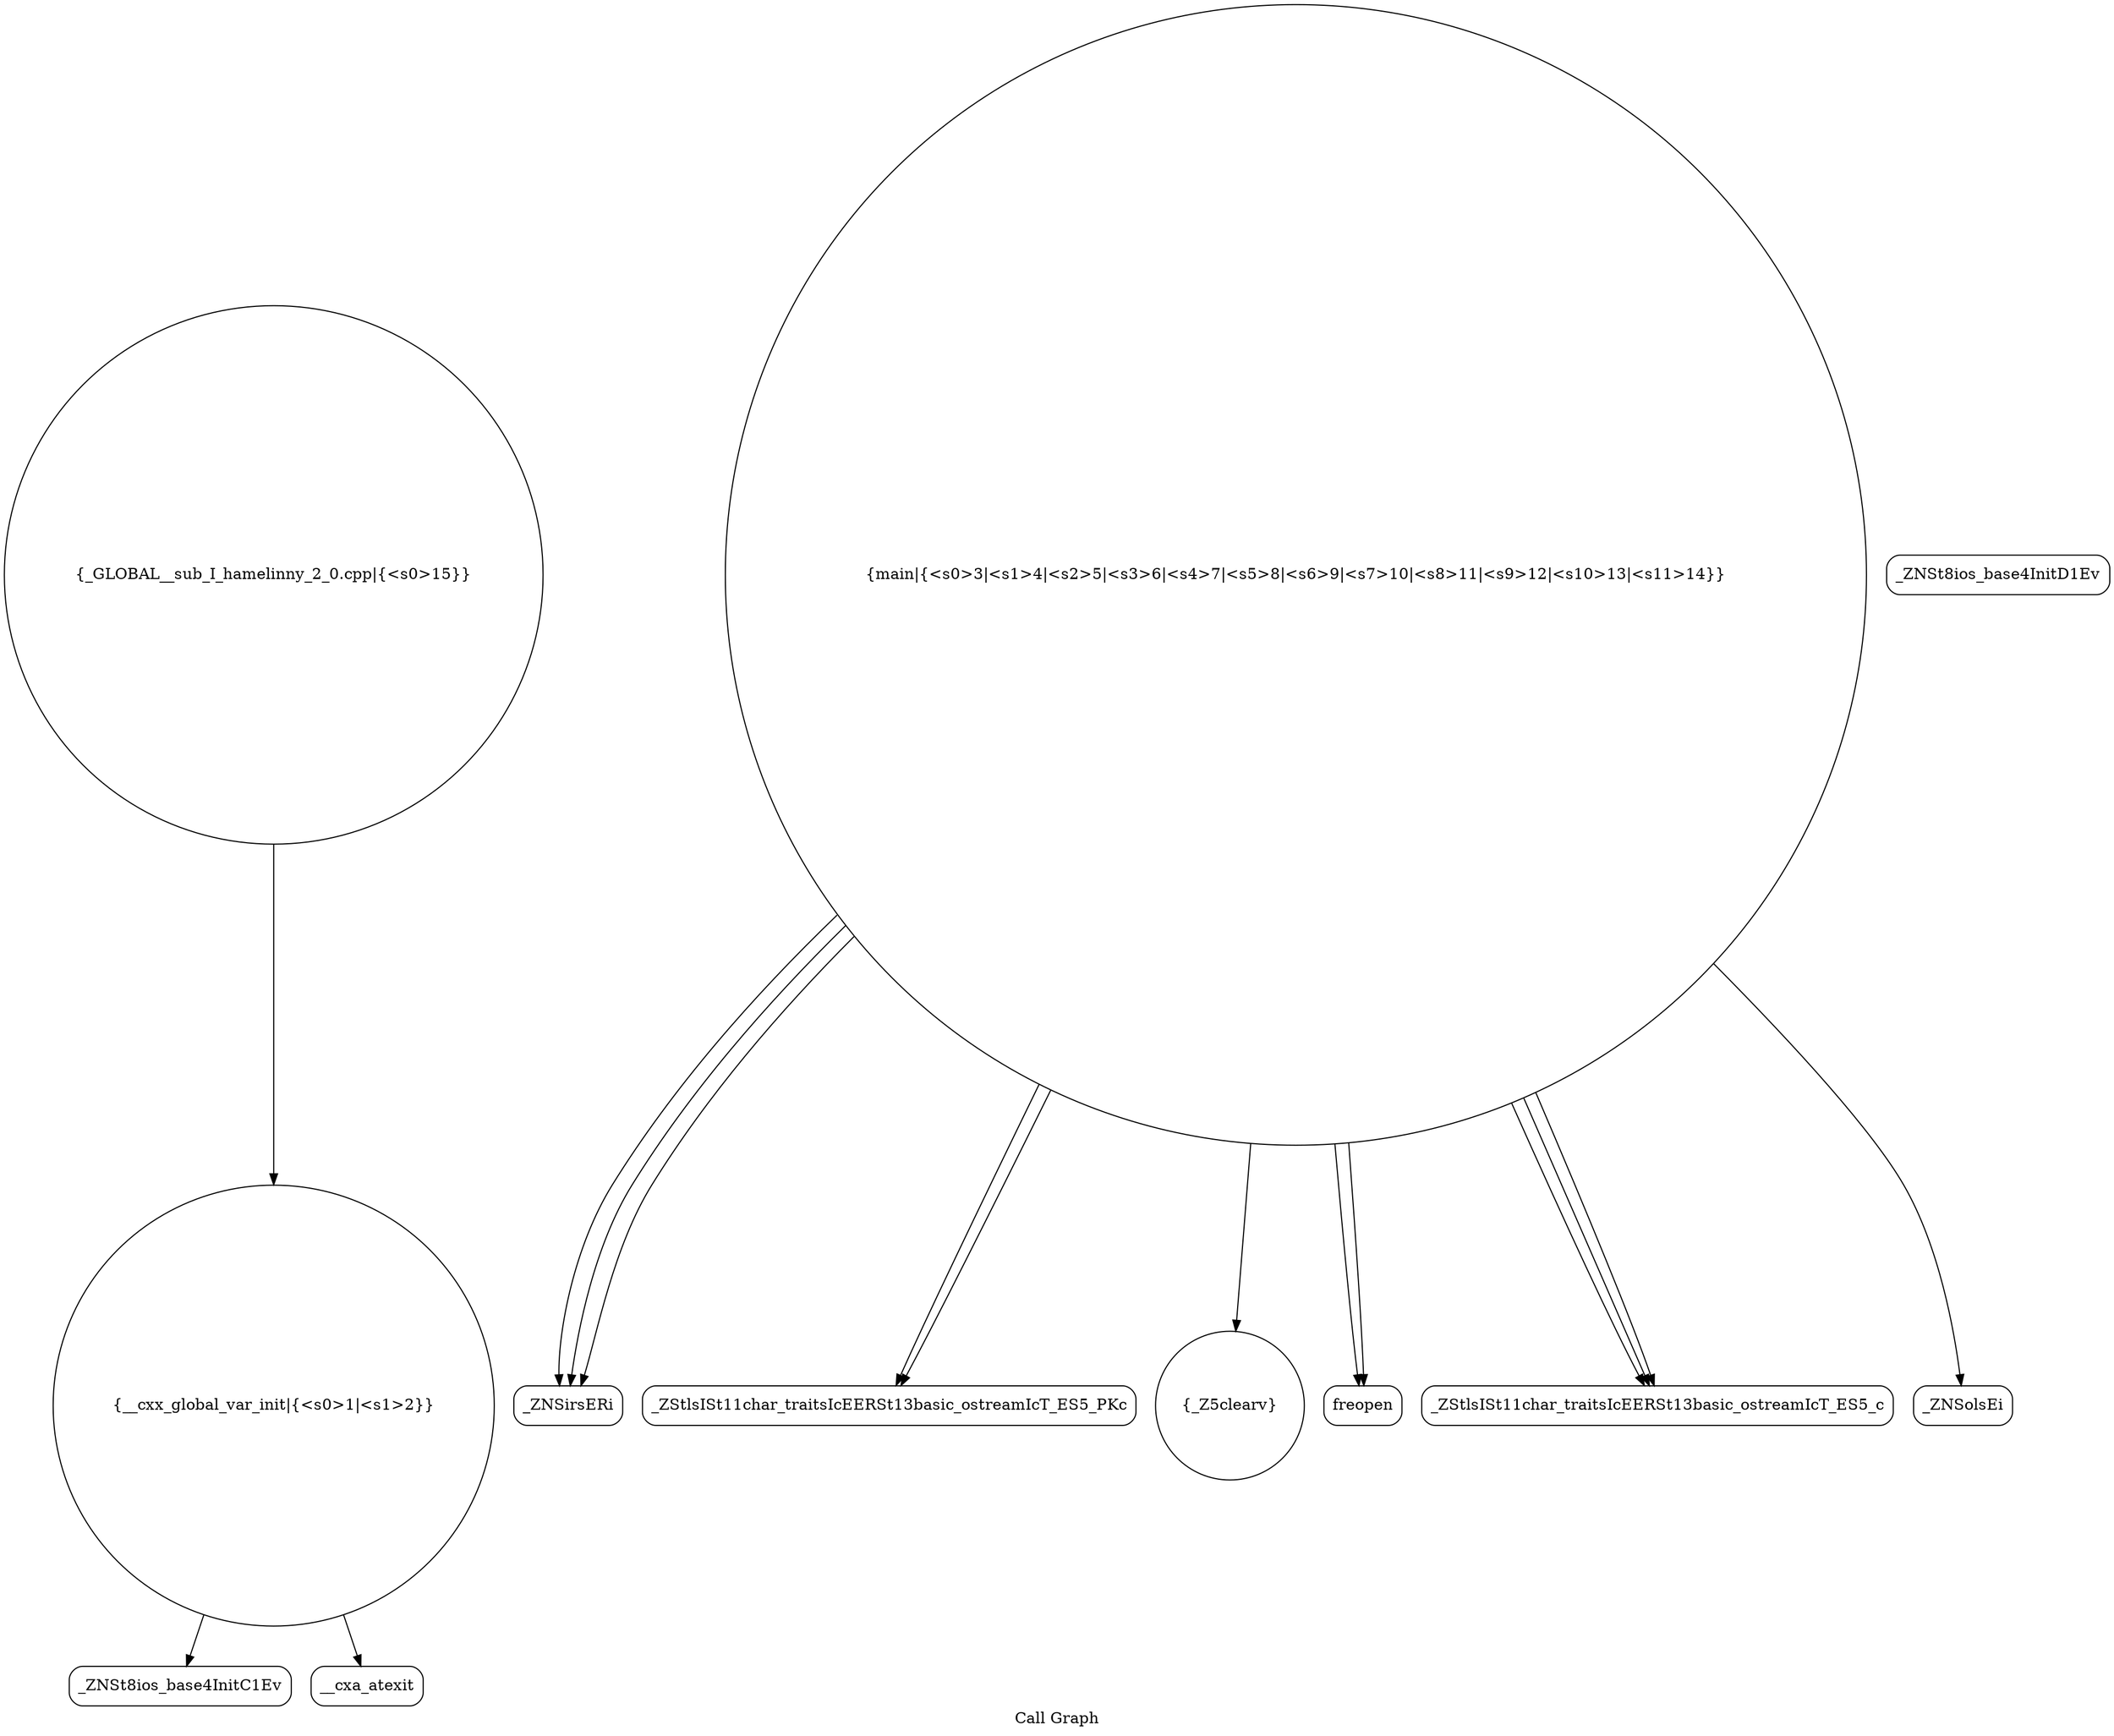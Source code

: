 digraph "Call Graph" {
	label="Call Graph";

	Node0x558fda227040 [shape=record,shape=circle,label="{__cxx_global_var_init|{<s0>1|<s1>2}}"];
	Node0x558fda227040:s0 -> Node0x558fda2274d0[color=black];
	Node0x558fda227040:s1 -> Node0x558fda2275d0[color=black];
	Node0x558fda2277d0 [shape=record,shape=Mrecord,label="{_ZNSirsERi}"];
	Node0x558fda227550 [shape=record,shape=Mrecord,label="{_ZNSt8ios_base4InitD1Ev}"];
	Node0x558fda2278d0 [shape=record,shape=Mrecord,label="{_ZStlsISt11char_traitsIcEERSt13basic_ostreamIcT_ES5_PKc}"];
	Node0x558fda227650 [shape=record,shape=circle,label="{_Z5clearv}"];
	Node0x558fda2279d0 [shape=record,shape=circle,label="{_GLOBAL__sub_I_hamelinny_2_0.cpp|{<s0>15}}"];
	Node0x558fda2279d0:s0 -> Node0x558fda227040[color=black];
	Node0x558fda227750 [shape=record,shape=Mrecord,label="{freopen}"];
	Node0x558fda2274d0 [shape=record,shape=Mrecord,label="{_ZNSt8ios_base4InitC1Ev}"];
	Node0x558fda227850 [shape=record,shape=Mrecord,label="{_ZStlsISt11char_traitsIcEERSt13basic_ostreamIcT_ES5_c}"];
	Node0x558fda2275d0 [shape=record,shape=Mrecord,label="{__cxa_atexit}"];
	Node0x558fda227950 [shape=record,shape=Mrecord,label="{_ZNSolsEi}"];
	Node0x558fda2276d0 [shape=record,shape=circle,label="{main|{<s0>3|<s1>4|<s2>5|<s3>6|<s4>7|<s5>8|<s6>9|<s7>10|<s8>11|<s9>12|<s10>13|<s11>14}}"];
	Node0x558fda2276d0:s0 -> Node0x558fda227750[color=black];
	Node0x558fda2276d0:s1 -> Node0x558fda227750[color=black];
	Node0x558fda2276d0:s2 -> Node0x558fda2277d0[color=black];
	Node0x558fda2276d0:s3 -> Node0x558fda2277d0[color=black];
	Node0x558fda2276d0:s4 -> Node0x558fda2277d0[color=black];
	Node0x558fda2276d0:s5 -> Node0x558fda227650[color=black];
	Node0x558fda2276d0:s6 -> Node0x558fda2278d0[color=black];
	Node0x558fda2276d0:s7 -> Node0x558fda227950[color=black];
	Node0x558fda2276d0:s8 -> Node0x558fda2278d0[color=black];
	Node0x558fda2276d0:s9 -> Node0x558fda227850[color=black];
	Node0x558fda2276d0:s10 -> Node0x558fda227850[color=black];
	Node0x558fda2276d0:s11 -> Node0x558fda227850[color=black];
}
